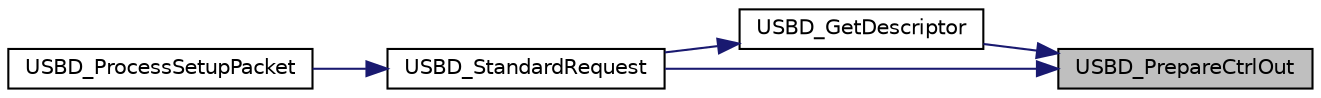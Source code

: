 digraph "USBD_PrepareCtrlOut"
{
 // LATEX_PDF_SIZE
  edge [fontname="Helvetica",fontsize="10",labelfontname="Helvetica",labelfontsize="10"];
  node [fontname="Helvetica",fontsize="10",shape=record];
  rankdir="RL";
  Node1 [label="USBD_PrepareCtrlOut",height=0.2,width=0.4,color="black", fillcolor="grey75", style="filled", fontcolor="black",tooltip="Prepare Control OUT transaction."];
  Node1 -> Node2 [dir="back",color="midnightblue",fontsize="10",style="solid",fontname="Helvetica"];
  Node2 [label="USBD_GetDescriptor",height=0.2,width=0.4,color="black", fillcolor="white", style="filled",URL="$dc/dd9/usbd_8c.html#a6914558f4bff6051798c24e3cea8176e",tooltip="Get Descriptor request."];
  Node2 -> Node3 [dir="back",color="midnightblue",fontsize="10",style="solid",fontname="Helvetica"];
  Node3 [label="USBD_StandardRequest",height=0.2,width=0.4,color="black", fillcolor="white", style="filled",URL="$df/dbd/group___n_a_n_o100___u_s_b_d___e_x_p_o_r_t_e_d___f_u_n_c_t_i_o_n_s.html#ga159182802cc4a2a791a5dd4e331f16db",tooltip="Process USB standard request."];
  Node3 -> Node4 [dir="back",color="midnightblue",fontsize="10",style="solid",fontname="Helvetica"];
  Node4 [label="USBD_ProcessSetupPacket",height=0.2,width=0.4,color="black", fillcolor="white", style="filled",URL="$df/dbd/group___n_a_n_o100___u_s_b_d___e_x_p_o_r_t_e_d___f_u_n_c_t_i_o_n_s.html#gacd570f497a414e36c393904ad108d3d2",tooltip="Process Setup Packet."];
  Node1 -> Node3 [dir="back",color="midnightblue",fontsize="10",style="solid",fontname="Helvetica"];
}
